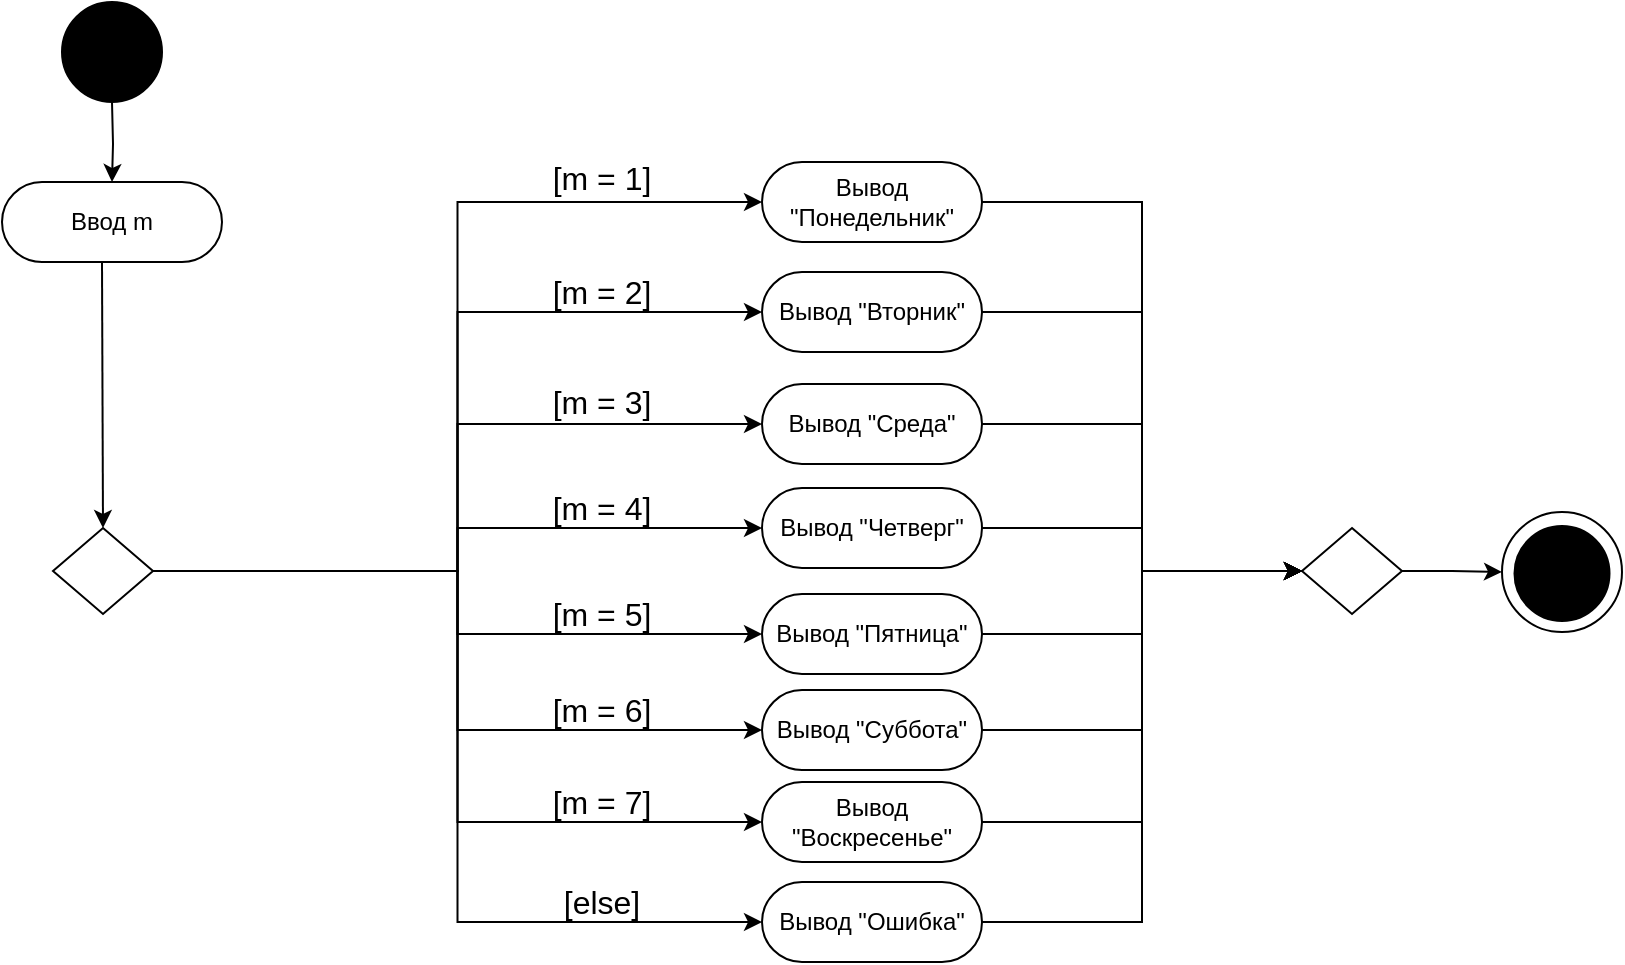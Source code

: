<mxfile version="14.4.9" type="github">
  <diagram name="Page-1" id="e7e014a7-5840-1c2e-5031-d8a46d1fe8dd">
    <mxGraphModel dx="868" dy="450" grid="1" gridSize="10" guides="1" tooltips="1" connect="1" arrows="1" fold="1" page="1" pageScale="1" pageWidth="1169" pageHeight="826" background="#ffffff" math="0" shadow="0">
      <root>
        <mxCell id="0" />
        <mxCell id="1" parent="0" />
        <mxCell id="_qdsKKJTdr9DCj_0cPD0-41" value="" style="ellipse;whiteSpace=wrap;html=1;aspect=fixed;fillColor=#000000;" parent="1" vertex="1">
          <mxGeometry x="170" y="30" width="50" height="50" as="geometry" />
        </mxCell>
        <mxCell id="_qdsKKJTdr9DCj_0cPD0-46" style="edgeStyle=orthogonalEdgeStyle;rounded=0;orthogonalLoop=1;jettySize=auto;html=1;exitX=0.5;exitY=1;exitDx=0;exitDy=0;entryX=0.5;entryY=0;entryDx=0;entryDy=0;" parent="1" edge="1" target="_qdsKKJTdr9DCj_0cPD0-47">
          <mxGeometry relative="1" as="geometry">
            <mxPoint x="190" y="220" as="targetPoint" />
            <mxPoint x="190" y="160" as="sourcePoint" />
          </mxGeometry>
        </mxCell>
        <mxCell id="_qdsKKJTdr9DCj_0cPD0-43" value="Ввод m" style="rounded=1;whiteSpace=wrap;html=1;gradientColor=none;fillColor=#FFFFFF;arcSize=50;" parent="1" vertex="1">
          <mxGeometry x="140" y="120" width="110" height="40" as="geometry" />
        </mxCell>
        <mxCell id="_qdsKKJTdr9DCj_0cPD0-49" style="edgeStyle=orthogonalEdgeStyle;rounded=0;orthogonalLoop=1;jettySize=auto;html=1;exitX=1;exitY=0.5;exitDx=0;exitDy=0;entryX=0;entryY=0.5;entryDx=0;entryDy=0;" parent="1" source="_qdsKKJTdr9DCj_0cPD0-47" target="64BcI_9wWAsRSYKGbqmx-1" edge="1">
          <mxGeometry relative="1" as="geometry" />
        </mxCell>
        <mxCell id="hJa5-KUuO70FTgrNx1EI-3" style="edgeStyle=orthogonalEdgeStyle;rounded=0;orthogonalLoop=1;jettySize=auto;html=1;exitX=1;exitY=0.5;exitDx=0;exitDy=0;entryX=0;entryY=0.5;entryDx=0;entryDy=0;" edge="1" parent="1" source="_qdsKKJTdr9DCj_0cPD0-47" target="hJa5-KUuO70FTgrNx1EI-1">
          <mxGeometry relative="1" as="geometry" />
        </mxCell>
        <mxCell id="hJa5-KUuO70FTgrNx1EI-5" style="edgeStyle=orthogonalEdgeStyle;rounded=0;orthogonalLoop=1;jettySize=auto;html=1;exitX=1;exitY=0.5;exitDx=0;exitDy=0;entryX=0;entryY=0.5;entryDx=0;entryDy=0;" edge="1" parent="1" source="_qdsKKJTdr9DCj_0cPD0-47" target="hJa5-KUuO70FTgrNx1EI-4">
          <mxGeometry relative="1" as="geometry" />
        </mxCell>
        <mxCell id="hJa5-KUuO70FTgrNx1EI-7" style="edgeStyle=orthogonalEdgeStyle;rounded=0;orthogonalLoop=1;jettySize=auto;html=1;exitX=1;exitY=0.5;exitDx=0;exitDy=0;entryX=0;entryY=0.5;entryDx=0;entryDy=0;" edge="1" parent="1" source="_qdsKKJTdr9DCj_0cPD0-47" target="hJa5-KUuO70FTgrNx1EI-6">
          <mxGeometry relative="1" as="geometry" />
        </mxCell>
        <mxCell id="hJa5-KUuO70FTgrNx1EI-9" style="edgeStyle=orthogonalEdgeStyle;rounded=0;orthogonalLoop=1;jettySize=auto;html=1;exitX=1;exitY=0.5;exitDx=0;exitDy=0;entryX=0;entryY=0.5;entryDx=0;entryDy=0;" edge="1" parent="1" source="_qdsKKJTdr9DCj_0cPD0-47" target="hJa5-KUuO70FTgrNx1EI-8">
          <mxGeometry relative="1" as="geometry" />
        </mxCell>
        <mxCell id="hJa5-KUuO70FTgrNx1EI-11" style="edgeStyle=orthogonalEdgeStyle;rounded=0;orthogonalLoop=1;jettySize=auto;html=1;exitX=1;exitY=0.5;exitDx=0;exitDy=0;entryX=0;entryY=0.5;entryDx=0;entryDy=0;" edge="1" parent="1" source="_qdsKKJTdr9DCj_0cPD0-47" target="hJa5-KUuO70FTgrNx1EI-10">
          <mxGeometry relative="1" as="geometry" />
        </mxCell>
        <mxCell id="hJa5-KUuO70FTgrNx1EI-13" style="edgeStyle=orthogonalEdgeStyle;rounded=0;orthogonalLoop=1;jettySize=auto;html=1;exitX=1;exitY=0.5;exitDx=0;exitDy=0;entryX=0;entryY=0.5;entryDx=0;entryDy=0;" edge="1" parent="1" source="_qdsKKJTdr9DCj_0cPD0-47" target="hJa5-KUuO70FTgrNx1EI-12">
          <mxGeometry relative="1" as="geometry" />
        </mxCell>
        <mxCell id="hJa5-KUuO70FTgrNx1EI-20" style="edgeStyle=orthogonalEdgeStyle;rounded=0;orthogonalLoop=1;jettySize=auto;html=1;exitX=1;exitY=0.5;exitDx=0;exitDy=0;entryX=0;entryY=0.5;entryDx=0;entryDy=0;" edge="1" parent="1" source="_qdsKKJTdr9DCj_0cPD0-47" target="_qdsKKJTdr9DCj_0cPD0-48">
          <mxGeometry relative="1" as="geometry" />
        </mxCell>
        <mxCell id="_qdsKKJTdr9DCj_0cPD0-47" value="" style="rhombus;whiteSpace=wrap;html=1;fillColor=#FFFFFF;gradientColor=none;" parent="1" vertex="1">
          <mxGeometry x="165.5" y="293" width="50" height="43" as="geometry" />
        </mxCell>
        <mxCell id="hJa5-KUuO70FTgrNx1EI-30" style="edgeStyle=orthogonalEdgeStyle;rounded=0;orthogonalLoop=1;jettySize=auto;html=1;exitX=1;exitY=0.5;exitDx=0;exitDy=0;entryX=0;entryY=0.5;entryDx=0;entryDy=0;" edge="1" parent="1" source="_qdsKKJTdr9DCj_0cPD0-48" target="hJa5-KUuO70FTgrNx1EI-21">
          <mxGeometry relative="1" as="geometry" />
        </mxCell>
        <mxCell id="_qdsKKJTdr9DCj_0cPD0-48" value="Вывод &quot;Ошибка&quot;" style="rounded=1;whiteSpace=wrap;html=1;gradientColor=none;fillColor=#FFFFFF;arcSize=50;" parent="1" vertex="1">
          <mxGeometry x="520" y="470" width="110" height="40" as="geometry" />
        </mxCell>
        <mxCell id="_qdsKKJTdr9DCj_0cPD0-51" value="[m = 1]" style="text;html=1;strokeColor=none;fillColor=none;align=center;verticalAlign=middle;whiteSpace=wrap;rounded=0;perimeterSpacing=0;fontSize=16;" parent="1" vertex="1">
          <mxGeometry x="410" y="108" width="60" height="20" as="geometry" />
        </mxCell>
        <mxCell id="_qdsKKJTdr9DCj_0cPD0-54" value="[else]" style="text;html=1;strokeColor=none;fillColor=none;align=center;verticalAlign=middle;whiteSpace=wrap;rounded=0;perimeterSpacing=0;fontSize=16;" parent="1" vertex="1">
          <mxGeometry x="415" y="470" width="50" height="20" as="geometry" />
        </mxCell>
        <mxCell id="_qdsKKJTdr9DCj_0cPD0-59" value="" style="group" parent="1" vertex="1" connectable="0">
          <mxGeometry x="890" y="285" width="60" height="60" as="geometry" />
        </mxCell>
        <mxCell id="_qdsKKJTdr9DCj_0cPD0-58" value="" style="ellipse;whiteSpace=wrap;html=1;gradientColor=none;fontSize=16;fillColor=#FFFFFF;" parent="_qdsKKJTdr9DCj_0cPD0-59" vertex="1">
          <mxGeometry width="60" height="60" as="geometry" />
        </mxCell>
        <mxCell id="_qdsKKJTdr9DCj_0cPD0-56" value="" style="ellipse;whiteSpace=wrap;html=1;aspect=fixed;fontSize=16;fillColor=#000000;" parent="_qdsKKJTdr9DCj_0cPD0-59" vertex="1">
          <mxGeometry x="6.25" y="7" width="47.5" height="47.5" as="geometry" />
        </mxCell>
        <mxCell id="hJa5-KUuO70FTgrNx1EI-22" style="edgeStyle=orthogonalEdgeStyle;rounded=0;orthogonalLoop=1;jettySize=auto;html=1;exitX=1;exitY=0.5;exitDx=0;exitDy=0;entryX=0;entryY=0.5;entryDx=0;entryDy=0;" edge="1" parent="1" source="64BcI_9wWAsRSYKGbqmx-1" target="hJa5-KUuO70FTgrNx1EI-21">
          <mxGeometry relative="1" as="geometry" />
        </mxCell>
        <mxCell id="64BcI_9wWAsRSYKGbqmx-1" value="Вывод &quot;Понедельник&quot;" style="rounded=1;whiteSpace=wrap;html=1;gradientColor=none;fillColor=#FFFFFF;arcSize=50;" parent="1" vertex="1">
          <mxGeometry x="520" y="110" width="110" height="40" as="geometry" />
        </mxCell>
        <mxCell id="6MmxygO9DQHTs_CDxbk4-3" style="edgeStyle=orthogonalEdgeStyle;rounded=0;orthogonalLoop=1;jettySize=auto;html=1;entryX=0.5;entryY=0;entryDx=0;entryDy=0;" parent="1" target="_qdsKKJTdr9DCj_0cPD0-43" edge="1">
          <mxGeometry relative="1" as="geometry">
            <mxPoint x="195" y="80" as="sourcePoint" />
          </mxGeometry>
        </mxCell>
        <mxCell id="hJa5-KUuO70FTgrNx1EI-23" style="edgeStyle=orthogonalEdgeStyle;rounded=0;orthogonalLoop=1;jettySize=auto;html=1;exitX=1;exitY=0.5;exitDx=0;exitDy=0;entryX=0;entryY=0.5;entryDx=0;entryDy=0;" edge="1" parent="1" source="hJa5-KUuO70FTgrNx1EI-1" target="hJa5-KUuO70FTgrNx1EI-21">
          <mxGeometry relative="1" as="geometry" />
        </mxCell>
        <mxCell id="hJa5-KUuO70FTgrNx1EI-1" value="Вывод &quot;Вторник&quot;" style="rounded=1;whiteSpace=wrap;html=1;gradientColor=none;fillColor=#FFFFFF;arcSize=50;" vertex="1" parent="1">
          <mxGeometry x="520" y="165" width="110" height="40" as="geometry" />
        </mxCell>
        <mxCell id="hJa5-KUuO70FTgrNx1EI-24" style="edgeStyle=orthogonalEdgeStyle;rounded=0;orthogonalLoop=1;jettySize=auto;html=1;exitX=1;exitY=0.5;exitDx=0;exitDy=0;entryX=0;entryY=0.5;entryDx=0;entryDy=0;" edge="1" parent="1" source="hJa5-KUuO70FTgrNx1EI-4" target="hJa5-KUuO70FTgrNx1EI-21">
          <mxGeometry relative="1" as="geometry" />
        </mxCell>
        <mxCell id="hJa5-KUuO70FTgrNx1EI-4" value="Вывод &quot;Среда&quot;" style="rounded=1;whiteSpace=wrap;html=1;gradientColor=none;fillColor=#FFFFFF;arcSize=50;" vertex="1" parent="1">
          <mxGeometry x="520" y="221" width="110" height="40" as="geometry" />
        </mxCell>
        <mxCell id="hJa5-KUuO70FTgrNx1EI-25" style="edgeStyle=orthogonalEdgeStyle;rounded=0;orthogonalLoop=1;jettySize=auto;html=1;exitX=1;exitY=0.5;exitDx=0;exitDy=0;entryX=0;entryY=0.5;entryDx=0;entryDy=0;" edge="1" parent="1" source="hJa5-KUuO70FTgrNx1EI-6" target="hJa5-KUuO70FTgrNx1EI-21">
          <mxGeometry relative="1" as="geometry" />
        </mxCell>
        <mxCell id="hJa5-KUuO70FTgrNx1EI-6" value="Вывод &quot;Четверг&quot;" style="rounded=1;whiteSpace=wrap;html=1;gradientColor=none;fillColor=#FFFFFF;arcSize=50;" vertex="1" parent="1">
          <mxGeometry x="520" y="273" width="110" height="40" as="geometry" />
        </mxCell>
        <mxCell id="hJa5-KUuO70FTgrNx1EI-26" style="edgeStyle=orthogonalEdgeStyle;rounded=0;orthogonalLoop=1;jettySize=auto;html=1;exitX=1;exitY=0.5;exitDx=0;exitDy=0;entryX=0;entryY=0.5;entryDx=0;entryDy=0;" edge="1" parent="1" source="hJa5-KUuO70FTgrNx1EI-8" target="hJa5-KUuO70FTgrNx1EI-21">
          <mxGeometry relative="1" as="geometry" />
        </mxCell>
        <mxCell id="hJa5-KUuO70FTgrNx1EI-8" value="Вывод &quot;Пятница&quot;" style="rounded=1;whiteSpace=wrap;html=1;gradientColor=none;fillColor=#FFFFFF;arcSize=50;" vertex="1" parent="1">
          <mxGeometry x="520" y="326" width="110" height="40" as="geometry" />
        </mxCell>
        <mxCell id="hJa5-KUuO70FTgrNx1EI-27" style="edgeStyle=orthogonalEdgeStyle;rounded=0;orthogonalLoop=1;jettySize=auto;html=1;exitX=1;exitY=0.5;exitDx=0;exitDy=0;entryX=0;entryY=0.5;entryDx=0;entryDy=0;" edge="1" parent="1" source="hJa5-KUuO70FTgrNx1EI-10" target="hJa5-KUuO70FTgrNx1EI-21">
          <mxGeometry relative="1" as="geometry" />
        </mxCell>
        <mxCell id="hJa5-KUuO70FTgrNx1EI-10" value="Вывод &quot;Суббота&quot;" style="rounded=1;whiteSpace=wrap;html=1;gradientColor=none;fillColor=#FFFFFF;arcSize=50;" vertex="1" parent="1">
          <mxGeometry x="520" y="374" width="110" height="40" as="geometry" />
        </mxCell>
        <mxCell id="hJa5-KUuO70FTgrNx1EI-28" style="edgeStyle=orthogonalEdgeStyle;rounded=0;orthogonalLoop=1;jettySize=auto;html=1;exitX=1;exitY=0.5;exitDx=0;exitDy=0;entryX=0;entryY=0.5;entryDx=0;entryDy=0;" edge="1" parent="1" source="hJa5-KUuO70FTgrNx1EI-12" target="hJa5-KUuO70FTgrNx1EI-21">
          <mxGeometry relative="1" as="geometry" />
        </mxCell>
        <mxCell id="hJa5-KUuO70FTgrNx1EI-12" value="Вывод &quot;Воскресенье&quot;" style="rounded=1;whiteSpace=wrap;html=1;gradientColor=none;fillColor=#FFFFFF;arcSize=50;" vertex="1" parent="1">
          <mxGeometry x="520" y="420" width="110" height="40" as="geometry" />
        </mxCell>
        <mxCell id="hJa5-KUuO70FTgrNx1EI-14" value="[m = 2]" style="text;html=1;strokeColor=none;fillColor=none;align=center;verticalAlign=middle;whiteSpace=wrap;rounded=0;perimeterSpacing=0;fontSize=16;" vertex="1" parent="1">
          <mxGeometry x="410" y="165" width="60" height="20" as="geometry" />
        </mxCell>
        <mxCell id="hJa5-KUuO70FTgrNx1EI-15" value="[m = 3]" style="text;html=1;strokeColor=none;fillColor=none;align=center;verticalAlign=middle;whiteSpace=wrap;rounded=0;perimeterSpacing=0;fontSize=16;" vertex="1" parent="1">
          <mxGeometry x="410" y="220" width="60" height="20" as="geometry" />
        </mxCell>
        <mxCell id="hJa5-KUuO70FTgrNx1EI-16" value="[m = 4]" style="text;html=1;strokeColor=none;fillColor=none;align=center;verticalAlign=middle;whiteSpace=wrap;rounded=0;perimeterSpacing=0;fontSize=16;" vertex="1" parent="1">
          <mxGeometry x="410" y="273" width="60" height="20" as="geometry" />
        </mxCell>
        <mxCell id="hJa5-KUuO70FTgrNx1EI-17" value="[m = 5]" style="text;html=1;strokeColor=none;fillColor=none;align=center;verticalAlign=middle;whiteSpace=wrap;rounded=0;perimeterSpacing=0;fontSize=16;" vertex="1" parent="1">
          <mxGeometry x="410" y="326" width="60" height="20" as="geometry" />
        </mxCell>
        <mxCell id="hJa5-KUuO70FTgrNx1EI-18" value="[m = 6]" style="text;html=1;strokeColor=none;fillColor=none;align=center;verticalAlign=middle;whiteSpace=wrap;rounded=0;perimeterSpacing=0;fontSize=16;" vertex="1" parent="1">
          <mxGeometry x="410" y="374" width="60" height="20" as="geometry" />
        </mxCell>
        <mxCell id="hJa5-KUuO70FTgrNx1EI-19" value="[m = 7]" style="text;html=1;strokeColor=none;fillColor=none;align=center;verticalAlign=middle;whiteSpace=wrap;rounded=0;perimeterSpacing=0;fontSize=16;" vertex="1" parent="1">
          <mxGeometry x="410" y="420" width="60" height="20" as="geometry" />
        </mxCell>
        <mxCell id="hJa5-KUuO70FTgrNx1EI-31" style="edgeStyle=orthogonalEdgeStyle;rounded=0;orthogonalLoop=1;jettySize=auto;html=1;exitX=1;exitY=0.5;exitDx=0;exitDy=0;entryX=0;entryY=0.5;entryDx=0;entryDy=0;" edge="1" parent="1" source="hJa5-KUuO70FTgrNx1EI-21" target="_qdsKKJTdr9DCj_0cPD0-58">
          <mxGeometry relative="1" as="geometry" />
        </mxCell>
        <mxCell id="hJa5-KUuO70FTgrNx1EI-21" value="" style="rhombus;whiteSpace=wrap;html=1;fillColor=#FFFFFF;gradientColor=none;" vertex="1" parent="1">
          <mxGeometry x="790" y="293" width="50" height="43" as="geometry" />
        </mxCell>
      </root>
    </mxGraphModel>
  </diagram>
</mxfile>
